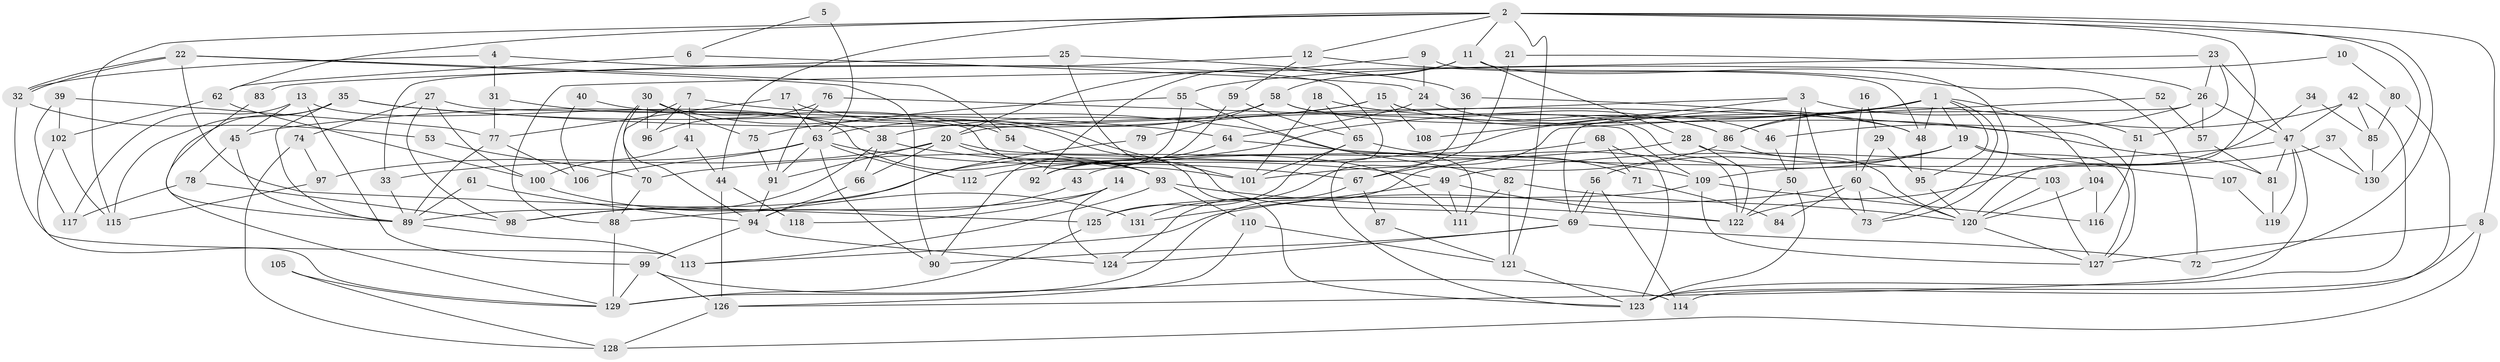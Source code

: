// coarse degree distribution, {8: 0.07954545454545454, 10: 0.045454545454545456, 6: 0.125, 3: 0.22727272727272727, 2: 0.13636363636363635, 5: 0.14772727272727273, 4: 0.1590909090909091, 9: 0.03409090909090909, 7: 0.045454545454545456}
// Generated by graph-tools (version 1.1) at 2025/52/02/27/25 19:52:03]
// undirected, 131 vertices, 262 edges
graph export_dot {
graph [start="1"]
  node [color=gray90,style=filled];
  1;
  2;
  3;
  4;
  5;
  6;
  7;
  8;
  9;
  10;
  11;
  12;
  13;
  14;
  15;
  16;
  17;
  18;
  19;
  20;
  21;
  22;
  23;
  24;
  25;
  26;
  27;
  28;
  29;
  30;
  31;
  32;
  33;
  34;
  35;
  36;
  37;
  38;
  39;
  40;
  41;
  42;
  43;
  44;
  45;
  46;
  47;
  48;
  49;
  50;
  51;
  52;
  53;
  54;
  55;
  56;
  57;
  58;
  59;
  60;
  61;
  62;
  63;
  64;
  65;
  66;
  67;
  68;
  69;
  70;
  71;
  72;
  73;
  74;
  75;
  76;
  77;
  78;
  79;
  80;
  81;
  82;
  83;
  84;
  85;
  86;
  87;
  88;
  89;
  90;
  91;
  92;
  93;
  94;
  95;
  96;
  97;
  98;
  99;
  100;
  101;
  102;
  103;
  104;
  105;
  106;
  107;
  108;
  109;
  110;
  111;
  112;
  113;
  114;
  115;
  116;
  117;
  118;
  119;
  120;
  121;
  122;
  123;
  124;
  125;
  126;
  127;
  128;
  129;
  130;
  131;
  1 -- 86;
  1 -- 19;
  1 -- 48;
  1 -- 73;
  1 -- 95;
  1 -- 98;
  1 -- 104;
  1 -- 112;
  2 -- 11;
  2 -- 12;
  2 -- 8;
  2 -- 44;
  2 -- 62;
  2 -- 72;
  2 -- 115;
  2 -- 120;
  2 -- 121;
  2 -- 130;
  3 -- 50;
  3 -- 20;
  3 -- 51;
  3 -- 73;
  3 -- 108;
  4 -- 32;
  4 -- 123;
  4 -- 31;
  5 -- 6;
  5 -- 63;
  6 -- 62;
  6 -- 24;
  7 -- 82;
  7 -- 41;
  7 -- 70;
  7 -- 96;
  8 -- 127;
  8 -- 123;
  8 -- 128;
  9 -- 48;
  9 -- 20;
  9 -- 24;
  10 -- 80;
  10 -- 55;
  11 -- 73;
  11 -- 28;
  11 -- 58;
  11 -- 92;
  12 -- 59;
  12 -- 33;
  12 -- 72;
  13 -- 45;
  13 -- 93;
  13 -- 99;
  13 -- 117;
  14 -- 124;
  14 -- 89;
  14 -- 118;
  15 -- 38;
  15 -- 48;
  15 -- 45;
  15 -- 86;
  15 -- 108;
  16 -- 60;
  16 -- 29;
  17 -- 63;
  17 -- 77;
  17 -- 101;
  18 -- 86;
  18 -- 101;
  18 -- 65;
  19 -- 129;
  19 -- 127;
  19 -- 43;
  19 -- 56;
  19 -- 107;
  20 -- 91;
  20 -- 111;
  20 -- 33;
  20 -- 66;
  20 -- 93;
  21 -- 26;
  21 -- 67;
  22 -- 32;
  22 -- 32;
  22 -- 125;
  22 -- 54;
  22 -- 90;
  23 -- 47;
  23 -- 51;
  23 -- 26;
  23 -- 88;
  24 -- 46;
  24 -- 64;
  25 -- 69;
  25 -- 36;
  25 -- 83;
  26 -- 69;
  26 -- 46;
  26 -- 47;
  26 -- 57;
  27 -- 98;
  27 -- 101;
  27 -- 74;
  27 -- 100;
  28 -- 70;
  28 -- 122;
  28 -- 103;
  29 -- 60;
  29 -- 95;
  30 -- 88;
  30 -- 123;
  30 -- 75;
  30 -- 94;
  30 -- 96;
  31 -- 38;
  31 -- 77;
  32 -- 113;
  32 -- 53;
  33 -- 89;
  34 -- 85;
  34 -- 122;
  35 -- 115;
  35 -- 129;
  35 -- 64;
  35 -- 81;
  35 -- 89;
  36 -- 131;
  36 -- 48;
  37 -- 109;
  37 -- 130;
  38 -- 98;
  38 -- 49;
  38 -- 66;
  39 -- 102;
  39 -- 77;
  39 -- 117;
  40 -- 54;
  40 -- 106;
  41 -- 100;
  41 -- 44;
  42 -- 47;
  42 -- 86;
  42 -- 85;
  42 -- 123;
  43 -- 88;
  44 -- 126;
  44 -- 118;
  45 -- 89;
  45 -- 78;
  46 -- 50;
  47 -- 126;
  47 -- 49;
  47 -- 81;
  47 -- 119;
  47 -- 130;
  48 -- 95;
  49 -- 111;
  49 -- 122;
  49 -- 131;
  50 -- 123;
  50 -- 122;
  51 -- 116;
  52 -- 57;
  52 -- 67;
  53 -- 70;
  54 -- 93;
  55 -- 75;
  55 -- 90;
  55 -- 111;
  56 -- 69;
  56 -- 69;
  56 -- 114;
  57 -- 81;
  58 -- 63;
  58 -- 79;
  58 -- 122;
  58 -- 127;
  59 -- 65;
  59 -- 92;
  60 -- 120;
  60 -- 73;
  60 -- 84;
  60 -- 113;
  61 -- 94;
  61 -- 89;
  62 -- 102;
  62 -- 100;
  63 -- 90;
  63 -- 91;
  63 -- 67;
  63 -- 97;
  63 -- 106;
  63 -- 112;
  64 -- 92;
  64 -- 109;
  65 -- 101;
  65 -- 71;
  65 -- 125;
  66 -- 94;
  67 -- 124;
  67 -- 87;
  68 -- 92;
  68 -- 123;
  68 -- 71;
  69 -- 72;
  69 -- 90;
  69 -- 124;
  70 -- 88;
  71 -- 84;
  74 -- 128;
  74 -- 97;
  75 -- 91;
  76 -- 96;
  76 -- 109;
  76 -- 91;
  77 -- 89;
  77 -- 106;
  78 -- 117;
  78 -- 98;
  79 -- 94;
  80 -- 85;
  80 -- 114;
  81 -- 119;
  82 -- 120;
  82 -- 121;
  82 -- 111;
  83 -- 89;
  85 -- 130;
  86 -- 120;
  86 -- 101;
  87 -- 121;
  88 -- 129;
  89 -- 113;
  91 -- 94;
  93 -- 122;
  93 -- 110;
  93 -- 113;
  94 -- 99;
  94 -- 124;
  95 -- 120;
  97 -- 115;
  99 -- 114;
  99 -- 126;
  99 -- 129;
  100 -- 131;
  102 -- 115;
  102 -- 129;
  103 -- 127;
  103 -- 120;
  104 -- 120;
  104 -- 116;
  105 -- 129;
  105 -- 128;
  107 -- 119;
  109 -- 127;
  109 -- 116;
  109 -- 125;
  110 -- 121;
  110 -- 126;
  120 -- 127;
  121 -- 123;
  125 -- 129;
  126 -- 128;
}
